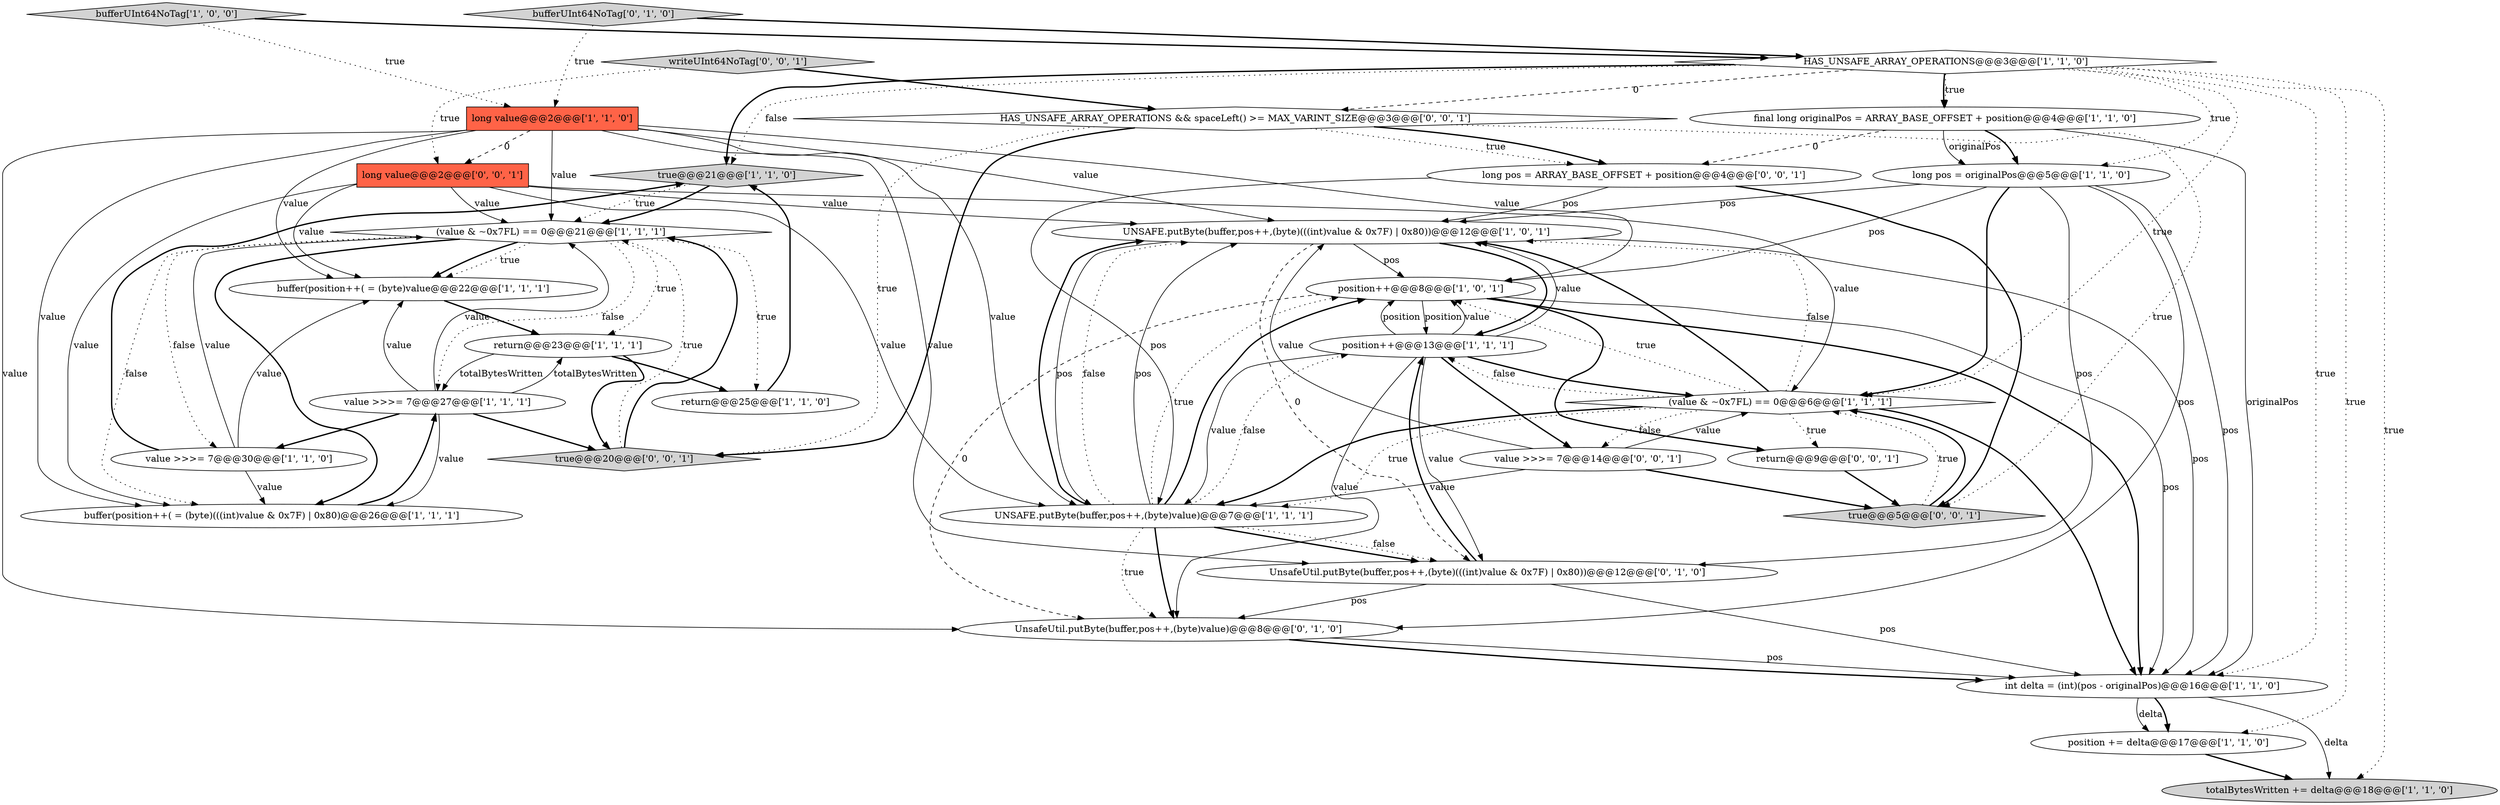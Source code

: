digraph {
0 [style = filled, label = "true@@@21@@@['1', '1', '0']", fillcolor = lightgray, shape = diamond image = "AAA0AAABBB1BBB"];
21 [style = filled, label = "UnsafeUtil.putByte(buffer,pos++,(byte)value)@@@8@@@['0', '1', '0']", fillcolor = white, shape = ellipse image = "AAA1AAABBB2BBB"];
4 [style = filled, label = "UNSAFE.putByte(buffer,pos++,(byte)(((int)value & 0x7F) | 0x80))@@@12@@@['1', '0', '1']", fillcolor = white, shape = ellipse image = "AAA0AAABBB1BBB"];
12 [style = filled, label = "final long originalPos = ARRAY_BASE_OFFSET + position@@@4@@@['1', '1', '0']", fillcolor = white, shape = ellipse image = "AAA0AAABBB1BBB"];
13 [style = filled, label = "buffer(position++( = (byte)value@@@22@@@['1', '1', '1']", fillcolor = white, shape = ellipse image = "AAA0AAABBB1BBB"];
9 [style = filled, label = "value >>>= 7@@@30@@@['1', '1', '0']", fillcolor = white, shape = ellipse image = "AAA0AAABBB1BBB"];
1 [style = filled, label = "value >>>= 7@@@27@@@['1', '1', '1']", fillcolor = white, shape = ellipse image = "AAA0AAABBB1BBB"];
2 [style = filled, label = "long pos = originalPos@@@5@@@['1', '1', '0']", fillcolor = white, shape = ellipse image = "AAA0AAABBB1BBB"];
16 [style = filled, label = "position += delta@@@17@@@['1', '1', '0']", fillcolor = white, shape = ellipse image = "AAA0AAABBB1BBB"];
11 [style = filled, label = "buffer(position++( = (byte)(((int)value & 0x7F) | 0x80)@@@26@@@['1', '1', '1']", fillcolor = white, shape = ellipse image = "AAA0AAABBB1BBB"];
29 [style = filled, label = "long pos = ARRAY_BASE_OFFSET + position@@@4@@@['0', '0', '1']", fillcolor = white, shape = ellipse image = "AAA0AAABBB3BBB"];
19 [style = filled, label = "position++@@@8@@@['1', '0', '1']", fillcolor = white, shape = ellipse image = "AAA0AAABBB1BBB"];
5 [style = filled, label = "totalBytesWritten += delta@@@18@@@['1', '1', '0']", fillcolor = lightgray, shape = ellipse image = "AAA0AAABBB1BBB"];
23 [style = filled, label = "UnsafeUtil.putByte(buffer,pos++,(byte)(((int)value & 0x7F) | 0x80))@@@12@@@['0', '1', '0']", fillcolor = white, shape = ellipse image = "AAA1AAABBB2BBB"];
27 [style = filled, label = "long value@@@2@@@['0', '0', '1']", fillcolor = tomato, shape = box image = "AAA0AAABBB3BBB"];
14 [style = filled, label = "(value & ~0x7FL) == 0@@@21@@@['1', '1', '1']", fillcolor = white, shape = diamond image = "AAA0AAABBB1BBB"];
8 [style = filled, label = "long value@@@2@@@['1', '1', '0']", fillcolor = tomato, shape = box image = "AAA0AAABBB1BBB"];
30 [style = filled, label = "HAS_UNSAFE_ARRAY_OPERATIONS && spaceLeft() >= MAX_VARINT_SIZE@@@3@@@['0', '0', '1']", fillcolor = white, shape = diamond image = "AAA0AAABBB3BBB"];
28 [style = filled, label = "true@@@20@@@['0', '0', '1']", fillcolor = lightgray, shape = diamond image = "AAA0AAABBB3BBB"];
26 [style = filled, label = "writeUInt64NoTag['0', '0', '1']", fillcolor = lightgray, shape = diamond image = "AAA0AAABBB3BBB"];
10 [style = filled, label = "bufferUInt64NoTag['1', '0', '0']", fillcolor = lightgray, shape = diamond image = "AAA0AAABBB1BBB"];
17 [style = filled, label = "position++@@@13@@@['1', '1', '1']", fillcolor = white, shape = ellipse image = "AAA0AAABBB1BBB"];
31 [style = filled, label = "value >>>= 7@@@14@@@['0', '0', '1']", fillcolor = white, shape = ellipse image = "AAA0AAABBB3BBB"];
15 [style = filled, label = "int delta = (int)(pos - originalPos)@@@16@@@['1', '1', '0']", fillcolor = white, shape = ellipse image = "AAA0AAABBB1BBB"];
18 [style = filled, label = "HAS_UNSAFE_ARRAY_OPERATIONS@@@3@@@['1', '1', '0']", fillcolor = white, shape = diamond image = "AAA0AAABBB1BBB"];
7 [style = filled, label = "UNSAFE.putByte(buffer,pos++,(byte)value)@@@7@@@['1', '1', '1']", fillcolor = white, shape = ellipse image = "AAA0AAABBB1BBB"];
24 [style = filled, label = "true@@@5@@@['0', '0', '1']", fillcolor = lightgray, shape = diamond image = "AAA0AAABBB3BBB"];
22 [style = filled, label = "bufferUInt64NoTag['0', '1', '0']", fillcolor = lightgray, shape = diamond image = "AAA0AAABBB2BBB"];
6 [style = filled, label = "return@@@23@@@['1', '1', '1']", fillcolor = white, shape = ellipse image = "AAA0AAABBB1BBB"];
20 [style = filled, label = "return@@@25@@@['1', '1', '0']", fillcolor = white, shape = ellipse image = "AAA0AAABBB1BBB"];
3 [style = filled, label = "(value & ~0x7FL) == 0@@@6@@@['1', '1', '1']", fillcolor = white, shape = diamond image = "AAA0AAABBB1BBB"];
25 [style = filled, label = "return@@@9@@@['0', '0', '1']", fillcolor = white, shape = ellipse image = "AAA0AAABBB3BBB"];
9->13 [style = solid, label="value"];
27->4 [style = solid, label="value"];
7->23 [style = bold, label=""];
18->3 [style = dotted, label="true"];
8->23 [style = solid, label="value"];
3->4 [style = dotted, label="false"];
13->6 [style = bold, label=""];
15->16 [style = solid, label="delta"];
6->1 [style = solid, label="totalBytesWritten"];
14->9 [style = dotted, label="false"];
17->3 [style = bold, label=""];
14->11 [style = bold, label=""];
3->7 [style = bold, label=""];
17->7 [style = solid, label="value"];
31->4 [style = solid, label="value"];
10->18 [style = bold, label=""];
31->7 [style = solid, label="value"];
17->23 [style = solid, label="value"];
1->11 [style = solid, label="value"];
29->4 [style = solid, label="pos"];
18->30 [style = dashed, label="0"];
15->16 [style = bold, label=""];
4->19 [style = solid, label="pos"];
16->5 [style = bold, label=""];
7->19 [style = bold, label=""];
21->15 [style = solid, label="pos"];
20->0 [style = bold, label=""];
15->5 [style = solid, label="delta"];
29->7 [style = solid, label="pos"];
19->15 [style = solid, label="pos"];
14->1 [style = dotted, label="false"];
1->9 [style = bold, label=""];
7->23 [style = dotted, label="false"];
14->13 [style = bold, label=""];
2->21 [style = solid, label="pos"];
4->17 [style = bold, label=""];
30->29 [style = dotted, label="true"];
6->20 [style = bold, label=""];
9->11 [style = solid, label="value"];
4->7 [style = solid, label="pos"];
2->3 [style = bold, label=""];
3->31 [style = dotted, label="false"];
7->4 [style = dotted, label="false"];
10->8 [style = dotted, label="true"];
27->14 [style = solid, label="value"];
31->3 [style = solid, label="value"];
14->20 [style = dotted, label="true"];
3->25 [style = dotted, label="true"];
30->28 [style = bold, label=""];
3->17 [style = dotted, label="false"];
3->7 [style = dotted, label="true"];
0->14 [style = bold, label=""];
28->14 [style = bold, label=""];
23->15 [style = solid, label="pos"];
18->0 [style = dotted, label="false"];
27->7 [style = solid, label="value"];
27->11 [style = solid, label="value"];
4->23 [style = dashed, label="0"];
8->4 [style = solid, label="value"];
7->21 [style = dotted, label="true"];
30->28 [style = dotted, label="true"];
4->15 [style = solid, label="pos"];
2->23 [style = solid, label="pos"];
21->15 [style = bold, label=""];
6->28 [style = bold, label=""];
8->7 [style = solid, label="value"];
9->14 [style = solid, label="value"];
3->19 [style = dotted, label="true"];
12->2 [style = bold, label=""];
1->28 [style = bold, label=""];
1->14 [style = solid, label="value"];
17->21 [style = solid, label="value"];
9->0 [style = bold, label=""];
30->24 [style = dotted, label="true"];
8->27 [style = dashed, label="0"];
24->3 [style = dotted, label="true"];
14->6 [style = dotted, label="true"];
19->25 [style = bold, label=""];
14->13 [style = dotted, label="true"];
7->4 [style = solid, label="pos"];
12->29 [style = dashed, label="0"];
1->6 [style = solid, label="totalBytesWritten"];
24->3 [style = bold, label=""];
22->18 [style = bold, label=""];
2->4 [style = solid, label="pos"];
8->21 [style = solid, label="value"];
7->17 [style = dotted, label="false"];
14->11 [style = dotted, label="false"];
28->14 [style = dotted, label="true"];
18->2 [style = dotted, label="true"];
19->17 [style = solid, label="position"];
23->17 [style = bold, label=""];
8->14 [style = solid, label="value"];
8->11 [style = solid, label="value"];
3->4 [style = bold, label=""];
17->19 [style = solid, label="value"];
19->21 [style = dashed, label="0"];
7->19 [style = dotted, label="true"];
0->14 [style = dotted, label="true"];
8->13 [style = solid, label="value"];
18->15 [style = dotted, label="true"];
23->21 [style = solid, label="pos"];
12->2 [style = solid, label="originalPos"];
1->13 [style = solid, label="value"];
8->19 [style = solid, label="value"];
2->19 [style = solid, label="pos"];
18->5 [style = dotted, label="true"];
25->24 [style = bold, label=""];
12->15 [style = solid, label="originalPos"];
27->3 [style = solid, label="value"];
19->15 [style = bold, label=""];
22->8 [style = dotted, label="true"];
17->4 [style = solid, label="value"];
11->1 [style = bold, label=""];
7->21 [style = bold, label=""];
27->13 [style = solid, label="value"];
18->12 [style = dotted, label="true"];
17->19 [style = solid, label="position"];
18->16 [style = dotted, label="true"];
7->4 [style = bold, label=""];
3->15 [style = bold, label=""];
18->12 [style = bold, label=""];
26->27 [style = dotted, label="true"];
29->24 [style = bold, label=""];
31->24 [style = bold, label=""];
2->15 [style = solid, label="pos"];
26->30 [style = bold, label=""];
30->29 [style = bold, label=""];
18->0 [style = bold, label=""];
17->31 [style = bold, label=""];
}
